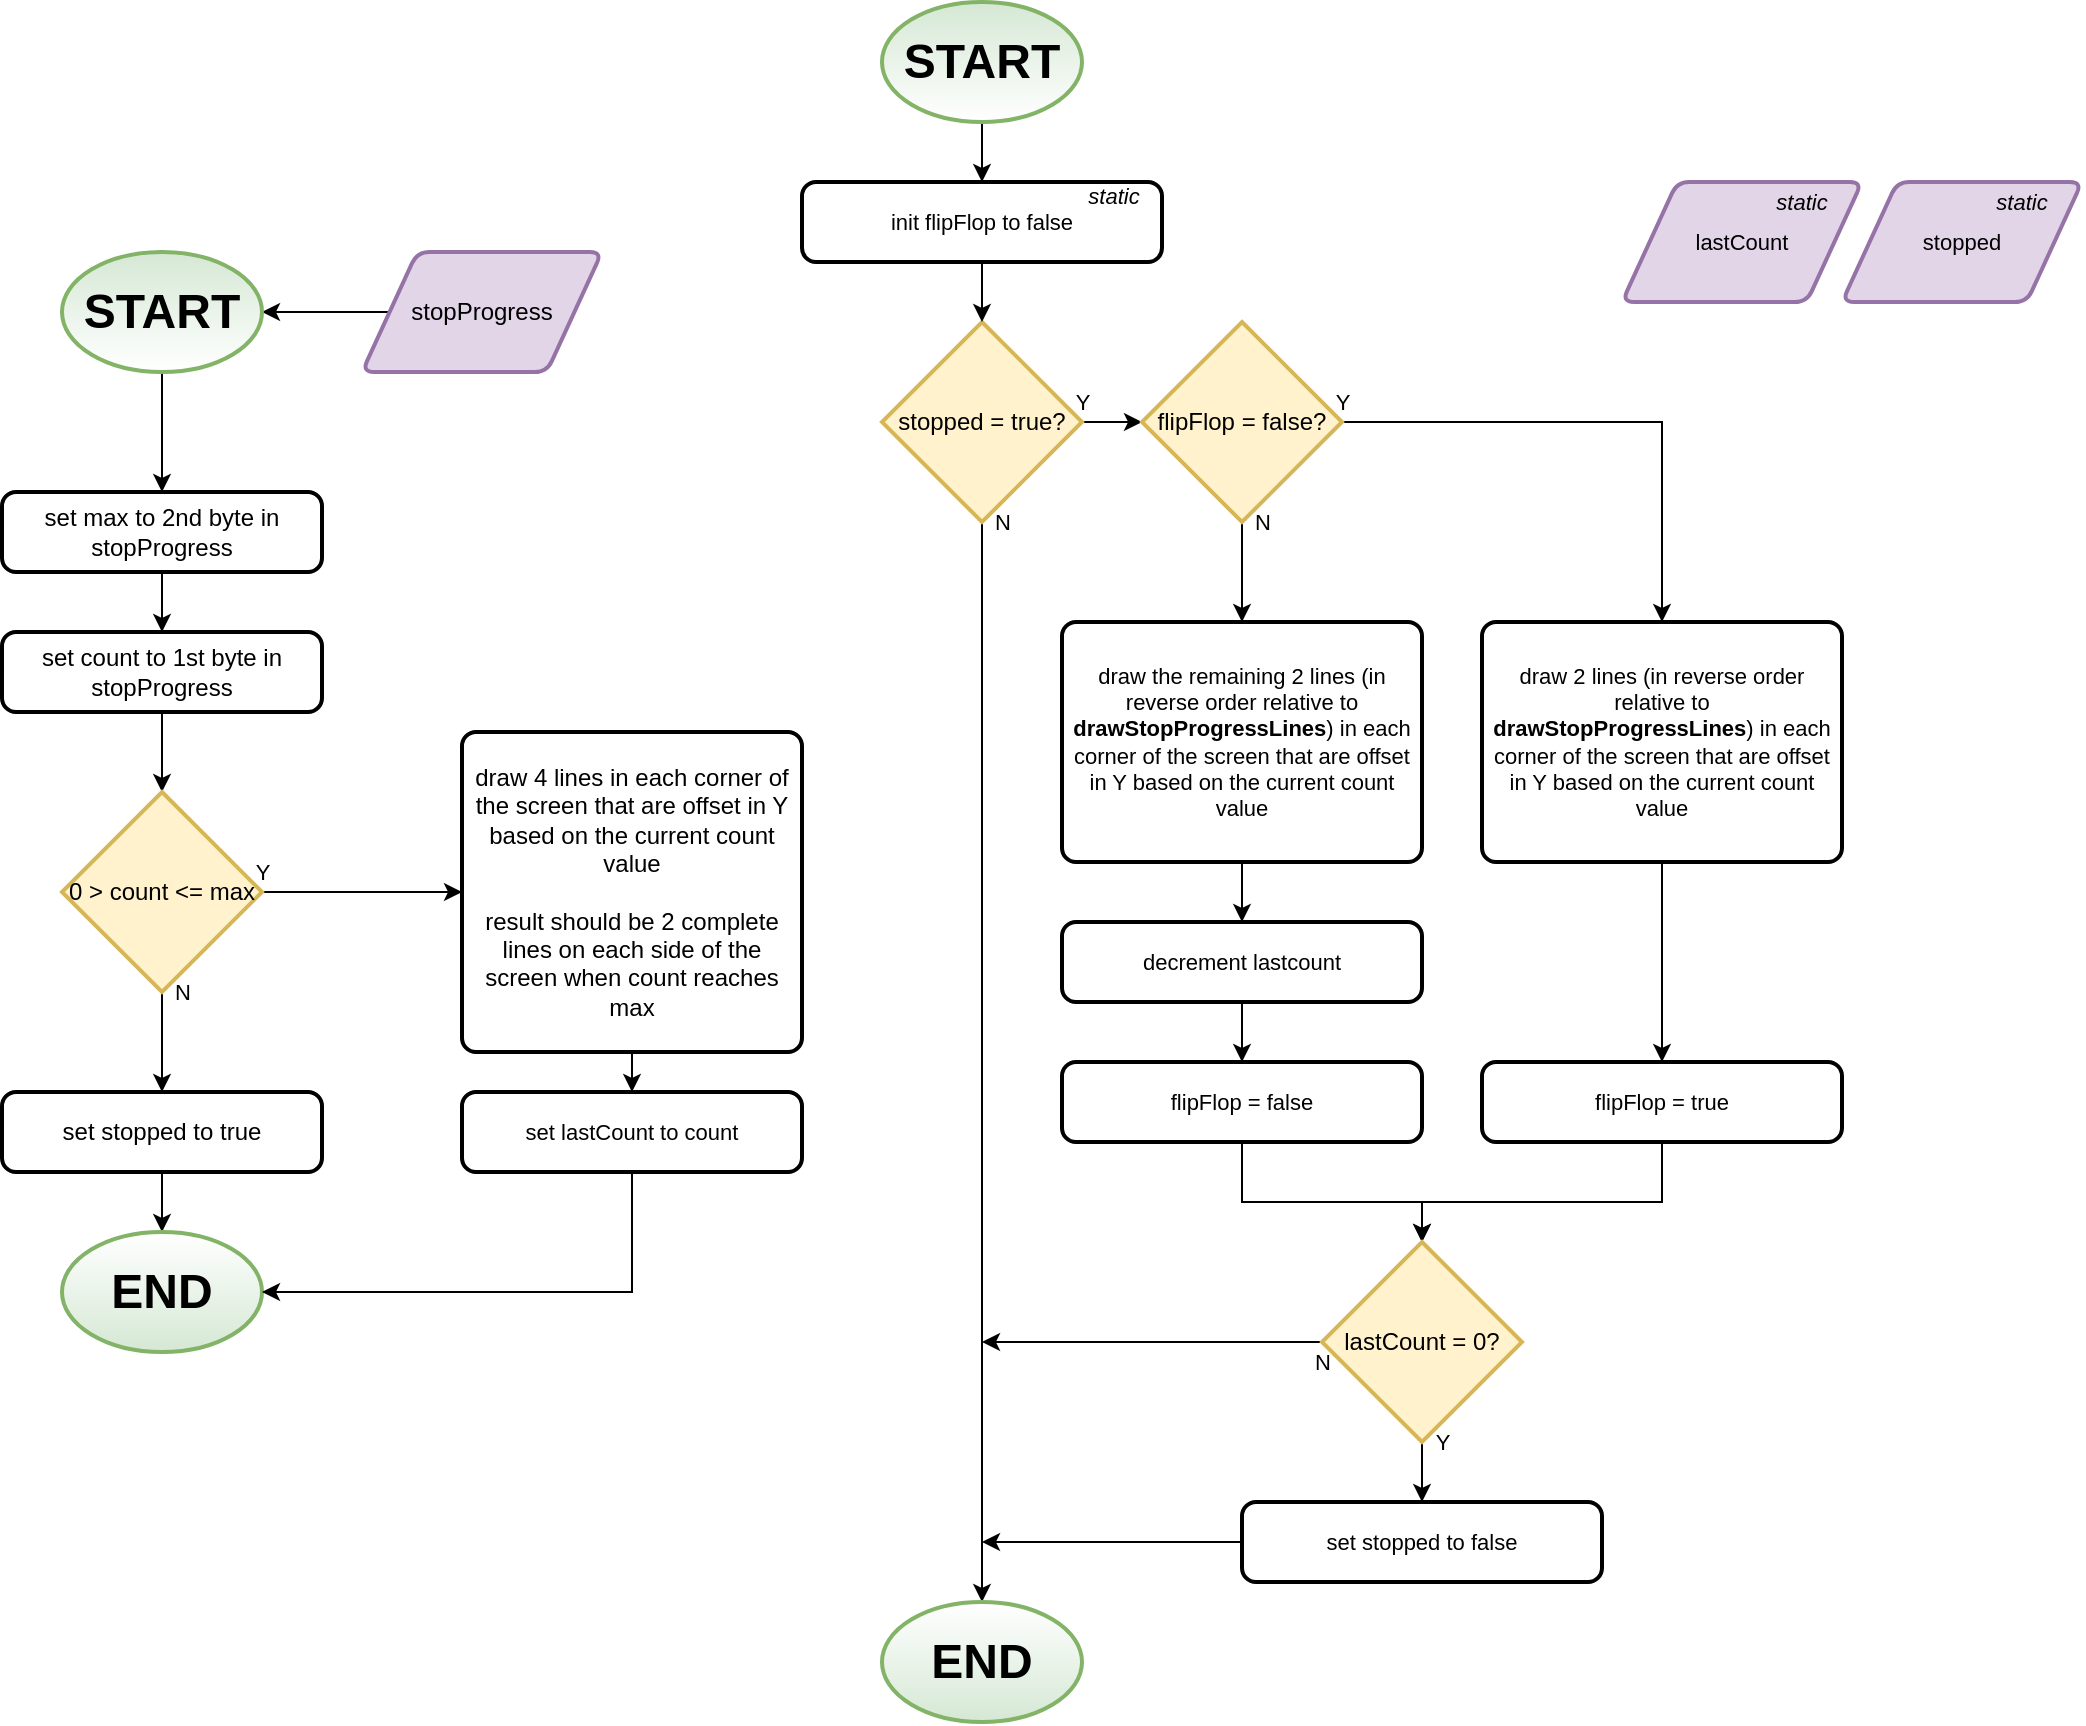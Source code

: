 <mxfile version="12.8.2" type="google"><diagram id="kq1PYs8SvSn_vRQqmqFi" name="Page-1"><mxGraphModel dx="1185" dy="623" grid="1" gridSize="10" guides="1" tooltips="1" connect="1" arrows="1" fold="1" page="1" pageScale="1" pageWidth="1700" pageHeight="1100" math="0" shadow="0"><root><mxCell id="0"/><mxCell id="1" parent="0"/><mxCell id="r5PcO4gA9rAxraGDLfvL-9" style="edgeStyle=orthogonalEdgeStyle;rounded=0;orthogonalLoop=1;jettySize=auto;html=1;exitX=0.5;exitY=1;exitDx=0;exitDy=0;entryX=0.5;entryY=0;entryDx=0;entryDy=0;exitPerimeter=0;" edge="1" parent="1" source="r5PcO4gA9rAxraGDLfvL-18" target="r5PcO4gA9rAxraGDLfvL-3"><mxGeometry relative="1" as="geometry"><mxPoint x="530" y="365" as="sourcePoint"/></mxGeometry></mxCell><mxCell id="r5PcO4gA9rAxraGDLfvL-8" style="edgeStyle=orthogonalEdgeStyle;rounded=0;orthogonalLoop=1;jettySize=auto;html=1;exitX=0;exitY=0.5;exitDx=0;exitDy=0;entryX=1;entryY=0.5;entryDx=0;entryDy=0;entryPerimeter=0;" edge="1" parent="1" source="r5PcO4gA9rAxraGDLfvL-2" target="r5PcO4gA9rAxraGDLfvL-18"><mxGeometry relative="1" as="geometry"><mxPoint x="590" y="325" as="targetPoint"/></mxGeometry></mxCell><mxCell id="r5PcO4gA9rAxraGDLfvL-2" value="stopProgress" style="shape=parallelogram;html=1;strokeWidth=2;perimeter=parallelogramPerimeter;whiteSpace=wrap;rounded=1;arcSize=12;size=0.23;fillColor=#e1d5e7;strokeColor=#9673a6;" vertex="1" parent="1"><mxGeometry x="630" y="275" width="120" height="60" as="geometry"/></mxCell><mxCell id="r5PcO4gA9rAxraGDLfvL-11" style="edgeStyle=orthogonalEdgeStyle;rounded=0;orthogonalLoop=1;jettySize=auto;html=1;exitX=0.5;exitY=1;exitDx=0;exitDy=0;entryX=0.5;entryY=0;entryDx=0;entryDy=0;" edge="1" parent="1" source="r5PcO4gA9rAxraGDLfvL-3" target="r5PcO4gA9rAxraGDLfvL-4"><mxGeometry relative="1" as="geometry"/></mxCell><mxCell id="r5PcO4gA9rAxraGDLfvL-3" value="set max to 2nd byte in stopProgress" style="rounded=1;whiteSpace=wrap;html=1;absoluteArcSize=1;arcSize=14;strokeWidth=2;" vertex="1" parent="1"><mxGeometry x="450" y="395" width="160" height="40" as="geometry"/></mxCell><mxCell id="r5PcO4gA9rAxraGDLfvL-12" style="edgeStyle=orthogonalEdgeStyle;rounded=0;orthogonalLoop=1;jettySize=auto;html=1;exitX=0.5;exitY=1;exitDx=0;exitDy=0;entryX=0.5;entryY=0;entryDx=0;entryDy=0;entryPerimeter=0;" edge="1" parent="1" source="r5PcO4gA9rAxraGDLfvL-4" target="r5PcO4gA9rAxraGDLfvL-5"><mxGeometry relative="1" as="geometry"/></mxCell><mxCell id="r5PcO4gA9rAxraGDLfvL-4" value="set count to 1st byte in stopProgress" style="rounded=1;whiteSpace=wrap;html=1;absoluteArcSize=1;arcSize=14;strokeWidth=2;" vertex="1" parent="1"><mxGeometry x="450" y="465" width="160" height="40" as="geometry"/></mxCell><mxCell id="r5PcO4gA9rAxraGDLfvL-13" value="N" style="edgeStyle=orthogonalEdgeStyle;rounded=0;orthogonalLoop=1;jettySize=auto;html=1;exitX=0.5;exitY=1;exitDx=0;exitDy=0;exitPerimeter=0;entryX=0.5;entryY=0;entryDx=0;entryDy=0;" edge="1" parent="1" source="r5PcO4gA9rAxraGDLfvL-5" target="r5PcO4gA9rAxraGDLfvL-6"><mxGeometry x="-1" y="10" relative="1" as="geometry"><mxPoint as="offset"/></mxGeometry></mxCell><mxCell id="r5PcO4gA9rAxraGDLfvL-14" value="Y" style="edgeStyle=orthogonalEdgeStyle;rounded=0;orthogonalLoop=1;jettySize=auto;html=1;exitX=1;exitY=0.5;exitDx=0;exitDy=0;exitPerimeter=0;entryX=0;entryY=0.5;entryDx=0;entryDy=0;" edge="1" parent="1" source="r5PcO4gA9rAxraGDLfvL-5" target="r5PcO4gA9rAxraGDLfvL-7"><mxGeometry x="-1" y="10" relative="1" as="geometry"><mxPoint as="offset"/></mxGeometry></mxCell><mxCell id="r5PcO4gA9rAxraGDLfvL-5" value="0 &amp;gt; count &amp;lt;= max" style="strokeWidth=2;html=1;shape=mxgraph.flowchart.decision;whiteSpace=wrap;fillColor=#fff2cc;strokeColor=#d6b656;" vertex="1" parent="1"><mxGeometry x="480" y="545" width="100" height="100" as="geometry"/></mxCell><mxCell id="r5PcO4gA9rAxraGDLfvL-16" style="edgeStyle=orthogonalEdgeStyle;rounded=0;orthogonalLoop=1;jettySize=auto;html=1;exitX=0.5;exitY=1;exitDx=0;exitDy=0;entryX=0.5;entryY=0;entryDx=0;entryDy=0;entryPerimeter=0;" edge="1" parent="1" source="r5PcO4gA9rAxraGDLfvL-6" target="r5PcO4gA9rAxraGDLfvL-15"><mxGeometry relative="1" as="geometry"/></mxCell><mxCell id="r5PcO4gA9rAxraGDLfvL-6" value="set stopped to true" style="rounded=1;whiteSpace=wrap;html=1;absoluteArcSize=1;arcSize=14;strokeWidth=2;" vertex="1" parent="1"><mxGeometry x="450" y="695" width="160" height="40" as="geometry"/></mxCell><mxCell id="r5PcO4gA9rAxraGDLfvL-17" style="edgeStyle=orthogonalEdgeStyle;rounded=0;orthogonalLoop=1;jettySize=auto;html=1;exitX=0.5;exitY=1;exitDx=0;exitDy=0;entryX=0.5;entryY=0;entryDx=0;entryDy=0;" edge="1" parent="1" source="r5PcO4gA9rAxraGDLfvL-7" target="r5PcO4gA9rAxraGDLfvL-35"><mxGeometry relative="1" as="geometry"/></mxCell><mxCell id="r5PcO4gA9rAxraGDLfvL-7" value="draw 4 lines in each corner of the screen that are offset in Y based on the current count value&lt;br&gt;&lt;br&gt;result should be 2 complete lines on each side of the screen when count reaches max" style="rounded=1;whiteSpace=wrap;html=1;absoluteArcSize=1;arcSize=14;strokeWidth=2;" vertex="1" parent="1"><mxGeometry x="680" y="515" width="170" height="160" as="geometry"/></mxCell><mxCell id="r5PcO4gA9rAxraGDLfvL-15" value="END" style="strokeWidth=2;html=1;shape=mxgraph.flowchart.start_1;whiteSpace=wrap;fontSize=24;fontStyle=1;fillColor=#d5e8d4;strokeColor=#82b366;gradientColor=#ffffff;gradientDirection=north;" vertex="1" parent="1"><mxGeometry x="480" y="765" width="100" height="60" as="geometry"/></mxCell><mxCell id="r5PcO4gA9rAxraGDLfvL-18" value="START" style="strokeWidth=2;html=1;shape=mxgraph.flowchart.start_1;whiteSpace=wrap;fontSize=24;fontStyle=1;fillColor=#d5e8d4;strokeColor=#82b366;gradientColor=#ffffff;" vertex="1" parent="1"><mxGeometry x="480" y="275" width="100" height="60" as="geometry"/></mxCell><mxCell id="r5PcO4gA9rAxraGDLfvL-57" value="Y" style="edgeStyle=orthogonalEdgeStyle;rounded=0;orthogonalLoop=1;jettySize=auto;html=1;exitX=1;exitY=0.5;exitDx=0;exitDy=0;exitPerimeter=0;entryX=0;entryY=0.5;entryDx=0;entryDy=0;entryPerimeter=0;fontSize=11;" edge="1" parent="1" source="r5PcO4gA9rAxraGDLfvL-28" target="r5PcO4gA9rAxraGDLfvL-56"><mxGeometry x="-1" y="10" relative="1" as="geometry"><mxPoint as="offset"/></mxGeometry></mxCell><mxCell id="r5PcO4gA9rAxraGDLfvL-78" value="N" style="edgeStyle=orthogonalEdgeStyle;rounded=0;orthogonalLoop=1;jettySize=auto;html=1;exitX=0.5;exitY=1;exitDx=0;exitDy=0;exitPerimeter=0;entryX=0.5;entryY=0;entryDx=0;entryDy=0;entryPerimeter=0;fontSize=11;" edge="1" parent="1" source="r5PcO4gA9rAxraGDLfvL-28" target="r5PcO4gA9rAxraGDLfvL-53"><mxGeometry x="-1" y="10" relative="1" as="geometry"><mxPoint as="offset"/></mxGeometry></mxCell><mxCell id="r5PcO4gA9rAxraGDLfvL-28" value="stopped = true?" style="strokeWidth=2;html=1;shape=mxgraph.flowchart.decision;whiteSpace=wrap;fillColor=#fff2cc;strokeColor=#d6b656;" vertex="1" parent="1"><mxGeometry x="890" y="310" width="100" height="100" as="geometry"/></mxCell><mxCell id="r5PcO4gA9rAxraGDLfvL-76" style="edgeStyle=orthogonalEdgeStyle;rounded=0;orthogonalLoop=1;jettySize=auto;html=1;exitX=0.5;exitY=1;exitDx=0;exitDy=0;fontSize=11;entryX=0.5;entryY=0;entryDx=0;entryDy=0;entryPerimeter=0;" edge="1" parent="1" source="r5PcO4gA9rAxraGDLfvL-80" target="r5PcO4gA9rAxraGDLfvL-28"><mxGeometry relative="1" as="geometry"><mxPoint x="970" y="280" as="targetPoint"/></mxGeometry></mxCell><mxCell id="r5PcO4gA9rAxraGDLfvL-83" style="edgeStyle=orthogonalEdgeStyle;rounded=0;orthogonalLoop=1;jettySize=auto;html=1;exitX=0.5;exitY=1;exitDx=0;exitDy=0;exitPerimeter=0;entryX=0.5;entryY=0;entryDx=0;entryDy=0;fontSize=11;" edge="1" parent="1" source="r5PcO4gA9rAxraGDLfvL-34" target="r5PcO4gA9rAxraGDLfvL-80"><mxGeometry relative="1" as="geometry"/></mxCell><mxCell id="r5PcO4gA9rAxraGDLfvL-34" value="START" style="strokeWidth=2;html=1;shape=mxgraph.flowchart.start_1;whiteSpace=wrap;fontSize=24;fontStyle=1;fillColor=#d5e8d4;strokeColor=#82b366;gradientColor=#ffffff;" vertex="1" parent="1"><mxGeometry x="890" y="150" width="100" height="60" as="geometry"/></mxCell><mxCell id="r5PcO4gA9rAxraGDLfvL-36" style="edgeStyle=orthogonalEdgeStyle;rounded=0;orthogonalLoop=1;jettySize=auto;html=1;exitX=0.5;exitY=1;exitDx=0;exitDy=0;entryX=1;entryY=0.5;entryDx=0;entryDy=0;entryPerimeter=0;fontSize=11;" edge="1" parent="1" source="r5PcO4gA9rAxraGDLfvL-35" target="r5PcO4gA9rAxraGDLfvL-15"><mxGeometry relative="1" as="geometry"/></mxCell><mxCell id="r5PcO4gA9rAxraGDLfvL-35" value="set lastCount to count" style="rounded=1;whiteSpace=wrap;html=1;absoluteArcSize=1;arcSize=14;strokeWidth=2;gradientColor=#ffffff;fontSize=11;" vertex="1" parent="1"><mxGeometry x="680" y="695" width="170" height="40" as="geometry"/></mxCell><mxCell id="r5PcO4gA9rAxraGDLfvL-39" value="" style="group" vertex="1" connectable="0" parent="1"><mxGeometry x="1260" y="240" width="120" height="60" as="geometry"/></mxCell><mxCell id="r5PcO4gA9rAxraGDLfvL-37" value="lastCount" style="shape=parallelogram;html=1;strokeWidth=2;perimeter=parallelogramPerimeter;whiteSpace=wrap;rounded=1;arcSize=12;size=0.23;fontSize=11;fillColor=#e1d5e7;strokeColor=#9673a6;" vertex="1" parent="r5PcO4gA9rAxraGDLfvL-39"><mxGeometry width="120" height="60" as="geometry"/></mxCell><mxCell id="r5PcO4gA9rAxraGDLfvL-38" value="static" style="text;html=1;strokeColor=none;fillColor=none;align=center;verticalAlign=middle;whiteSpace=wrap;rounded=0;fontSize=11;fontStyle=2" vertex="1" parent="r5PcO4gA9rAxraGDLfvL-39"><mxGeometry x="70" width="40" height="20" as="geometry"/></mxCell><mxCell id="r5PcO4gA9rAxraGDLfvL-46" value="" style="group" vertex="1" connectable="0" parent="1"><mxGeometry x="1370" y="240" width="120" height="60" as="geometry"/></mxCell><mxCell id="r5PcO4gA9rAxraGDLfvL-47" value="stopped" style="shape=parallelogram;html=1;strokeWidth=2;perimeter=parallelogramPerimeter;whiteSpace=wrap;rounded=1;arcSize=12;size=0.23;fontSize=11;fillColor=#e1d5e7;strokeColor=#9673a6;" vertex="1" parent="r5PcO4gA9rAxraGDLfvL-46"><mxGeometry width="120" height="60" as="geometry"/></mxCell><mxCell id="r5PcO4gA9rAxraGDLfvL-48" value="static" style="text;html=1;strokeColor=none;fillColor=none;align=center;verticalAlign=middle;whiteSpace=wrap;rounded=0;fontSize=11;fontStyle=2" vertex="1" parent="r5PcO4gA9rAxraGDLfvL-46"><mxGeometry x="70" width="40" height="20" as="geometry"/></mxCell><mxCell id="r5PcO4gA9rAxraGDLfvL-53" value="END" style="strokeWidth=2;html=1;shape=mxgraph.flowchart.start_1;whiteSpace=wrap;fontSize=24;fontStyle=1;fillColor=#d5e8d4;strokeColor=#82b366;gradientColor=#ffffff;gradientDirection=north;" vertex="1" parent="1"><mxGeometry x="890" y="950" width="100" height="60" as="geometry"/></mxCell><mxCell id="r5PcO4gA9rAxraGDLfvL-65" style="edgeStyle=orthogonalEdgeStyle;rounded=0;orthogonalLoop=1;jettySize=auto;html=1;exitX=0.5;exitY=1;exitDx=0;exitDy=0;entryX=0.5;entryY=0;entryDx=0;entryDy=0;fontSize=11;" edge="1" parent="1" source="r5PcO4gA9rAxraGDLfvL-55" target="r5PcO4gA9rAxraGDLfvL-59"><mxGeometry relative="1" as="geometry"/></mxCell><mxCell id="r5PcO4gA9rAxraGDLfvL-55" value="draw 2 lines (in reverse order relative to &lt;b&gt;drawStopProgressLines&lt;/b&gt;) in each corner of the screen that are offset in Y based on the current count value" style="rounded=1;whiteSpace=wrap;html=1;absoluteArcSize=1;arcSize=14;strokeWidth=2;gradientColor=#ffffff;fontSize=11;" vertex="1" parent="1"><mxGeometry x="1190" y="460" width="180" height="120" as="geometry"/></mxCell><mxCell id="r5PcO4gA9rAxraGDLfvL-64" value="Y" style="edgeStyle=orthogonalEdgeStyle;rounded=0;orthogonalLoop=1;jettySize=auto;html=1;exitX=1;exitY=0.5;exitDx=0;exitDy=0;exitPerimeter=0;entryX=0.5;entryY=0;entryDx=0;entryDy=0;fontSize=11;" edge="1" parent="1" source="r5PcO4gA9rAxraGDLfvL-56" target="r5PcO4gA9rAxraGDLfvL-55"><mxGeometry x="0.231" y="-160" relative="1" as="geometry"><mxPoint y="-10" as="offset"/></mxGeometry></mxCell><mxCell id="r5PcO4gA9rAxraGDLfvL-66" value="N" style="edgeStyle=orthogonalEdgeStyle;rounded=0;orthogonalLoop=1;jettySize=auto;html=1;exitX=0.5;exitY=1;exitDx=0;exitDy=0;exitPerimeter=0;entryX=0.5;entryY=0;entryDx=0;entryDy=0;fontSize=11;" edge="1" parent="1" source="r5PcO4gA9rAxraGDLfvL-56" target="r5PcO4gA9rAxraGDLfvL-58"><mxGeometry x="-1" y="10" relative="1" as="geometry"><mxPoint as="offset"/></mxGeometry></mxCell><mxCell id="r5PcO4gA9rAxraGDLfvL-56" value="flipFlop = false?" style="strokeWidth=2;html=1;shape=mxgraph.flowchart.decision;whiteSpace=wrap;fillColor=#fff2cc;strokeColor=#d6b656;" vertex="1" parent="1"><mxGeometry x="1020" y="310" width="100" height="100" as="geometry"/></mxCell><mxCell id="r5PcO4gA9rAxraGDLfvL-70" style="edgeStyle=orthogonalEdgeStyle;rounded=0;orthogonalLoop=1;jettySize=auto;html=1;exitX=0.5;exitY=1;exitDx=0;exitDy=0;entryX=0.5;entryY=0;entryDx=0;entryDy=0;fontSize=11;" edge="1" parent="1" source="r5PcO4gA9rAxraGDLfvL-58" target="r5PcO4gA9rAxraGDLfvL-61"><mxGeometry relative="1" as="geometry"/></mxCell><mxCell id="r5PcO4gA9rAxraGDLfvL-58" value="draw the remaining 2 lines (in reverse order relative to &lt;b&gt;drawStopProgressLines&lt;/b&gt;) in each corner of the screen that are offset in Y based on the current count value" style="rounded=1;whiteSpace=wrap;html=1;absoluteArcSize=1;arcSize=14;strokeWidth=2;gradientColor=#ffffff;fontSize=11;" vertex="1" parent="1"><mxGeometry x="980" y="460" width="180" height="120" as="geometry"/></mxCell><mxCell id="r5PcO4gA9rAxraGDLfvL-75" style="edgeStyle=orthogonalEdgeStyle;rounded=0;orthogonalLoop=1;jettySize=auto;html=1;exitX=0.5;exitY=1;exitDx=0;exitDy=0;fontSize=11;" edge="1" parent="1" source="r5PcO4gA9rAxraGDLfvL-59"><mxGeometry relative="1" as="geometry"><mxPoint x="1160" y="770" as="targetPoint"/><Array as="points"><mxPoint x="1280" y="750"/><mxPoint x="1160" y="750"/></Array></mxGeometry></mxCell><mxCell id="r5PcO4gA9rAxraGDLfvL-59" value="flipFlop = true" style="rounded=1;whiteSpace=wrap;html=1;absoluteArcSize=1;arcSize=14;strokeWidth=2;gradientColor=#ffffff;fontSize=11;" vertex="1" parent="1"><mxGeometry x="1190" y="680" width="180" height="40" as="geometry"/></mxCell><mxCell id="r5PcO4gA9rAxraGDLfvL-74" style="edgeStyle=orthogonalEdgeStyle;rounded=0;orthogonalLoop=1;jettySize=auto;html=1;exitX=0.5;exitY=1;exitDx=0;exitDy=0;entryX=0.5;entryY=0;entryDx=0;entryDy=0;entryPerimeter=0;fontSize=11;" edge="1" parent="1" source="r5PcO4gA9rAxraGDLfvL-60" target="r5PcO4gA9rAxraGDLfvL-62"><mxGeometry relative="1" as="geometry"><Array as="points"><mxPoint x="1070" y="750"/><mxPoint x="1160" y="750"/></Array></mxGeometry></mxCell><mxCell id="r5PcO4gA9rAxraGDLfvL-60" value="flipFlop = false" style="rounded=1;whiteSpace=wrap;html=1;absoluteArcSize=1;arcSize=14;strokeWidth=2;gradientColor=#ffffff;fontSize=11;" vertex="1" parent="1"><mxGeometry x="980" y="680" width="180" height="40" as="geometry"/></mxCell><mxCell id="r5PcO4gA9rAxraGDLfvL-71" style="edgeStyle=orthogonalEdgeStyle;rounded=0;orthogonalLoop=1;jettySize=auto;html=1;exitX=0.5;exitY=1;exitDx=0;exitDy=0;entryX=0.5;entryY=0;entryDx=0;entryDy=0;fontSize=11;" edge="1" parent="1" source="r5PcO4gA9rAxraGDLfvL-61" target="r5PcO4gA9rAxraGDLfvL-60"><mxGeometry relative="1" as="geometry"/></mxCell><mxCell id="r5PcO4gA9rAxraGDLfvL-61" value="decrement lastcount" style="rounded=1;whiteSpace=wrap;html=1;absoluteArcSize=1;arcSize=14;strokeWidth=2;gradientColor=#ffffff;fontSize=11;" vertex="1" parent="1"><mxGeometry x="980" y="610" width="180" height="40" as="geometry"/></mxCell><mxCell id="r5PcO4gA9rAxraGDLfvL-73" value="Y" style="edgeStyle=orthogonalEdgeStyle;rounded=0;orthogonalLoop=1;jettySize=auto;html=1;exitX=0.5;exitY=1;exitDx=0;exitDy=0;exitPerimeter=0;fontSize=11;" edge="1" parent="1" source="r5PcO4gA9rAxraGDLfvL-62" target="r5PcO4gA9rAxraGDLfvL-63"><mxGeometry x="0.2" y="-14" relative="1" as="geometry"><mxPoint x="24" y="-10" as="offset"/></mxGeometry></mxCell><mxCell id="r5PcO4gA9rAxraGDLfvL-85" value="N" style="edgeStyle=orthogonalEdgeStyle;rounded=0;orthogonalLoop=1;jettySize=auto;html=1;exitX=0;exitY=0.5;exitDx=0;exitDy=0;exitPerimeter=0;fontSize=11;" edge="1" parent="1" source="r5PcO4gA9rAxraGDLfvL-62"><mxGeometry x="-1" y="10" relative="1" as="geometry"><mxPoint x="940" y="820" as="targetPoint"/><mxPoint as="offset"/></mxGeometry></mxCell><mxCell id="r5PcO4gA9rAxraGDLfvL-62" value="lastCount = 0?" style="strokeWidth=2;html=1;shape=mxgraph.flowchart.decision;whiteSpace=wrap;fillColor=#fff2cc;strokeColor=#d6b656;" vertex="1" parent="1"><mxGeometry x="1110" y="770" width="100" height="100" as="geometry"/></mxCell><mxCell id="r5PcO4gA9rAxraGDLfvL-84" style="edgeStyle=orthogonalEdgeStyle;rounded=0;orthogonalLoop=1;jettySize=auto;html=1;exitX=0;exitY=0.5;exitDx=0;exitDy=0;fontSize=11;" edge="1" parent="1" source="r5PcO4gA9rAxraGDLfvL-63"><mxGeometry relative="1" as="geometry"><mxPoint x="940" y="920" as="targetPoint"/></mxGeometry></mxCell><mxCell id="r5PcO4gA9rAxraGDLfvL-63" value="set stopped to false" style="rounded=1;whiteSpace=wrap;html=1;absoluteArcSize=1;arcSize=14;strokeWidth=2;gradientColor=#ffffff;fontSize=11;" vertex="1" parent="1"><mxGeometry x="1070" y="900" width="180" height="40" as="geometry"/></mxCell><mxCell id="r5PcO4gA9rAxraGDLfvL-82" value="" style="group" vertex="1" connectable="0" parent="1"><mxGeometry x="850" y="240" width="180" height="40" as="geometry"/></mxCell><mxCell id="r5PcO4gA9rAxraGDLfvL-80" value="init flipFlop to false" style="rounded=1;whiteSpace=wrap;html=1;absoluteArcSize=1;arcSize=14;strokeWidth=2;gradientColor=#ffffff;fontSize=11;" vertex="1" parent="r5PcO4gA9rAxraGDLfvL-82"><mxGeometry width="180" height="40" as="geometry"/></mxCell><mxCell id="r5PcO4gA9rAxraGDLfvL-81" value="&lt;i&gt;static&lt;/i&gt;" style="text;html=1;strokeColor=none;fillColor=none;align=center;verticalAlign=middle;whiteSpace=wrap;rounded=0;fontSize=11;" vertex="1" parent="r5PcO4gA9rAxraGDLfvL-82"><mxGeometry x="132" width="48" height="13.333" as="geometry"/></mxCell></root></mxGraphModel></diagram></mxfile>